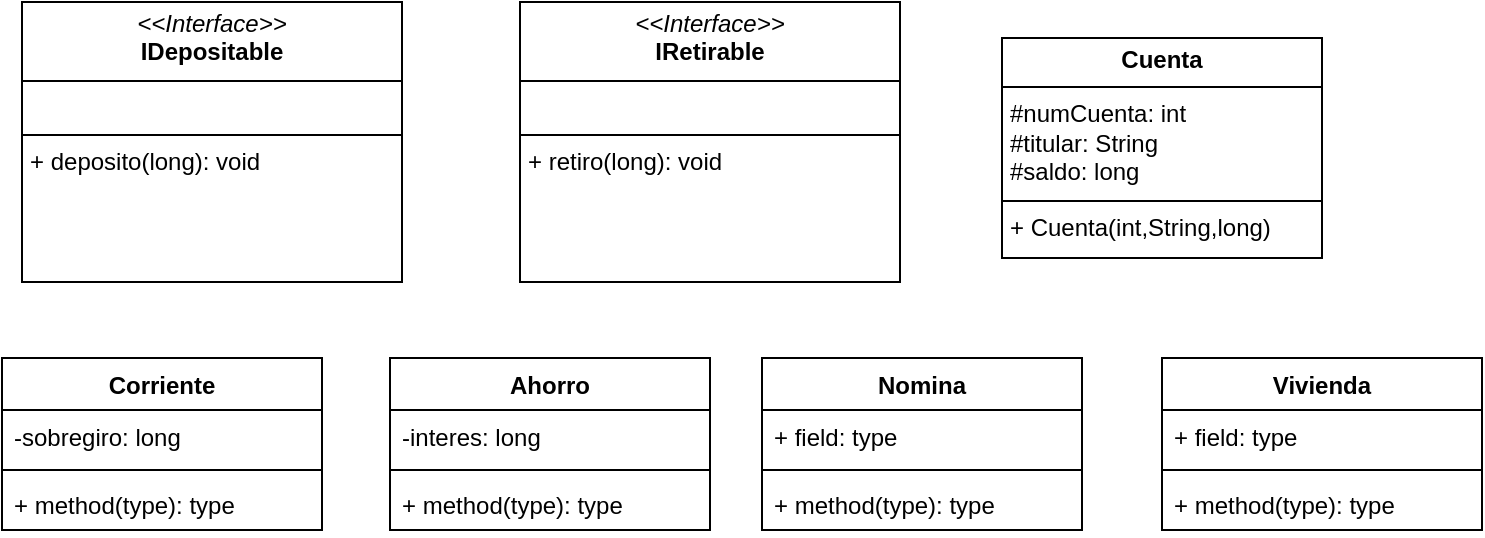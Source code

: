 <mxfile version="24.7.17">
  <diagram id="C5RBs43oDa-KdzZeNtuy" name="Page-1">
    <mxGraphModel dx="1434" dy="772" grid="1" gridSize="10" guides="1" tooltips="1" connect="1" arrows="1" fold="1" page="1" pageScale="1" pageWidth="827" pageHeight="1169" math="0" shadow="0">
      <root>
        <mxCell id="WIyWlLk6GJQsqaUBKTNV-0" />
        <mxCell id="WIyWlLk6GJQsqaUBKTNV-1" parent="WIyWlLk6GJQsqaUBKTNV-0" />
        <mxCell id="c-zzqW3uCVK1mo6ve126-0" value="Corriente" style="swimlane;fontStyle=1;align=center;verticalAlign=top;childLayout=stackLayout;horizontal=1;startSize=26;horizontalStack=0;resizeParent=1;resizeParentMax=0;resizeLast=0;collapsible=1;marginBottom=0;whiteSpace=wrap;html=1;" vertex="1" parent="WIyWlLk6GJQsqaUBKTNV-1">
          <mxGeometry x="60" y="280" width="160" height="86" as="geometry" />
        </mxCell>
        <mxCell id="c-zzqW3uCVK1mo6ve126-1" value="-sobregiro: long" style="text;strokeColor=none;fillColor=none;align=left;verticalAlign=top;spacingLeft=4;spacingRight=4;overflow=hidden;rotatable=0;points=[[0,0.5],[1,0.5]];portConstraint=eastwest;whiteSpace=wrap;html=1;" vertex="1" parent="c-zzqW3uCVK1mo6ve126-0">
          <mxGeometry y="26" width="160" height="26" as="geometry" />
        </mxCell>
        <mxCell id="c-zzqW3uCVK1mo6ve126-2" value="" style="line;strokeWidth=1;fillColor=none;align=left;verticalAlign=middle;spacingTop=-1;spacingLeft=3;spacingRight=3;rotatable=0;labelPosition=right;points=[];portConstraint=eastwest;strokeColor=inherit;" vertex="1" parent="c-zzqW3uCVK1mo6ve126-0">
          <mxGeometry y="52" width="160" height="8" as="geometry" />
        </mxCell>
        <mxCell id="c-zzqW3uCVK1mo6ve126-3" value="+ method(type): type" style="text;strokeColor=none;fillColor=none;align=left;verticalAlign=top;spacingLeft=4;spacingRight=4;overflow=hidden;rotatable=0;points=[[0,0.5],[1,0.5]];portConstraint=eastwest;whiteSpace=wrap;html=1;" vertex="1" parent="c-zzqW3uCVK1mo6ve126-0">
          <mxGeometry y="60" width="160" height="26" as="geometry" />
        </mxCell>
        <mxCell id="c-zzqW3uCVK1mo6ve126-4" value="Ahorro" style="swimlane;fontStyle=1;align=center;verticalAlign=top;childLayout=stackLayout;horizontal=1;startSize=26;horizontalStack=0;resizeParent=1;resizeParentMax=0;resizeLast=0;collapsible=1;marginBottom=0;whiteSpace=wrap;html=1;" vertex="1" parent="WIyWlLk6GJQsqaUBKTNV-1">
          <mxGeometry x="254" y="280" width="160" height="86" as="geometry" />
        </mxCell>
        <mxCell id="c-zzqW3uCVK1mo6ve126-5" value="-interes: long" style="text;strokeColor=none;fillColor=none;align=left;verticalAlign=top;spacingLeft=4;spacingRight=4;overflow=hidden;rotatable=0;points=[[0,0.5],[1,0.5]];portConstraint=eastwest;whiteSpace=wrap;html=1;" vertex="1" parent="c-zzqW3uCVK1mo6ve126-4">
          <mxGeometry y="26" width="160" height="26" as="geometry" />
        </mxCell>
        <mxCell id="c-zzqW3uCVK1mo6ve126-6" value="" style="line;strokeWidth=1;fillColor=none;align=left;verticalAlign=middle;spacingTop=-1;spacingLeft=3;spacingRight=3;rotatable=0;labelPosition=right;points=[];portConstraint=eastwest;strokeColor=inherit;" vertex="1" parent="c-zzqW3uCVK1mo6ve126-4">
          <mxGeometry y="52" width="160" height="8" as="geometry" />
        </mxCell>
        <mxCell id="c-zzqW3uCVK1mo6ve126-7" value="+ method(type): type" style="text;strokeColor=none;fillColor=none;align=left;verticalAlign=top;spacingLeft=4;spacingRight=4;overflow=hidden;rotatable=0;points=[[0,0.5],[1,0.5]];portConstraint=eastwest;whiteSpace=wrap;html=1;" vertex="1" parent="c-zzqW3uCVK1mo6ve126-4">
          <mxGeometry y="60" width="160" height="26" as="geometry" />
        </mxCell>
        <mxCell id="c-zzqW3uCVK1mo6ve126-8" value="Nomina" style="swimlane;fontStyle=1;align=center;verticalAlign=top;childLayout=stackLayout;horizontal=1;startSize=26;horizontalStack=0;resizeParent=1;resizeParentMax=0;resizeLast=0;collapsible=1;marginBottom=0;whiteSpace=wrap;html=1;" vertex="1" parent="WIyWlLk6GJQsqaUBKTNV-1">
          <mxGeometry x="440" y="280" width="160" height="86" as="geometry" />
        </mxCell>
        <mxCell id="c-zzqW3uCVK1mo6ve126-9" value="+ field: type" style="text;strokeColor=none;fillColor=none;align=left;verticalAlign=top;spacingLeft=4;spacingRight=4;overflow=hidden;rotatable=0;points=[[0,0.5],[1,0.5]];portConstraint=eastwest;whiteSpace=wrap;html=1;" vertex="1" parent="c-zzqW3uCVK1mo6ve126-8">
          <mxGeometry y="26" width="160" height="26" as="geometry" />
        </mxCell>
        <mxCell id="c-zzqW3uCVK1mo6ve126-10" value="" style="line;strokeWidth=1;fillColor=none;align=left;verticalAlign=middle;spacingTop=-1;spacingLeft=3;spacingRight=3;rotatable=0;labelPosition=right;points=[];portConstraint=eastwest;strokeColor=inherit;" vertex="1" parent="c-zzqW3uCVK1mo6ve126-8">
          <mxGeometry y="52" width="160" height="8" as="geometry" />
        </mxCell>
        <mxCell id="c-zzqW3uCVK1mo6ve126-11" value="+ method(type): type" style="text;strokeColor=none;fillColor=none;align=left;verticalAlign=top;spacingLeft=4;spacingRight=4;overflow=hidden;rotatable=0;points=[[0,0.5],[1,0.5]];portConstraint=eastwest;whiteSpace=wrap;html=1;" vertex="1" parent="c-zzqW3uCVK1mo6ve126-8">
          <mxGeometry y="60" width="160" height="26" as="geometry" />
        </mxCell>
        <mxCell id="c-zzqW3uCVK1mo6ve126-12" value="Vivienda" style="swimlane;fontStyle=1;align=center;verticalAlign=top;childLayout=stackLayout;horizontal=1;startSize=26;horizontalStack=0;resizeParent=1;resizeParentMax=0;resizeLast=0;collapsible=1;marginBottom=0;whiteSpace=wrap;html=1;" vertex="1" parent="WIyWlLk6GJQsqaUBKTNV-1">
          <mxGeometry x="640" y="280" width="160" height="86" as="geometry" />
        </mxCell>
        <mxCell id="c-zzqW3uCVK1mo6ve126-13" value="+ field: type" style="text;strokeColor=none;fillColor=none;align=left;verticalAlign=top;spacingLeft=4;spacingRight=4;overflow=hidden;rotatable=0;points=[[0,0.5],[1,0.5]];portConstraint=eastwest;whiteSpace=wrap;html=1;" vertex="1" parent="c-zzqW3uCVK1mo6ve126-12">
          <mxGeometry y="26" width="160" height="26" as="geometry" />
        </mxCell>
        <mxCell id="c-zzqW3uCVK1mo6ve126-14" value="" style="line;strokeWidth=1;fillColor=none;align=left;verticalAlign=middle;spacingTop=-1;spacingLeft=3;spacingRight=3;rotatable=0;labelPosition=right;points=[];portConstraint=eastwest;strokeColor=inherit;" vertex="1" parent="c-zzqW3uCVK1mo6ve126-12">
          <mxGeometry y="52" width="160" height="8" as="geometry" />
        </mxCell>
        <mxCell id="c-zzqW3uCVK1mo6ve126-15" value="+ method(type): type" style="text;strokeColor=none;fillColor=none;align=left;verticalAlign=top;spacingLeft=4;spacingRight=4;overflow=hidden;rotatable=0;points=[[0,0.5],[1,0.5]];portConstraint=eastwest;whiteSpace=wrap;html=1;" vertex="1" parent="c-zzqW3uCVK1mo6ve126-12">
          <mxGeometry y="60" width="160" height="26" as="geometry" />
        </mxCell>
        <mxCell id="c-zzqW3uCVK1mo6ve126-24" value="&lt;p style=&quot;margin:0px;margin-top:4px;text-align:center;&quot;&gt;&lt;i&gt;&amp;lt;&amp;lt;Interface&amp;gt;&amp;gt;&lt;/i&gt;&lt;br&gt;&lt;b&gt;IRetirable&lt;/b&gt;&lt;/p&gt;&lt;hr size=&quot;1&quot; style=&quot;border-style:solid;&quot;&gt;&lt;p style=&quot;margin:0px;margin-left:4px;&quot;&gt;&lt;br&gt;&lt;/p&gt;&lt;hr size=&quot;1&quot; style=&quot;border-style:solid;&quot;&gt;&lt;p style=&quot;margin:0px;margin-left:4px;&quot;&gt;+ retiro(long): void&lt;br&gt;&lt;br&gt;&lt;/p&gt;" style="verticalAlign=top;align=left;overflow=fill;html=1;whiteSpace=wrap;" vertex="1" parent="WIyWlLk6GJQsqaUBKTNV-1">
          <mxGeometry x="319" y="102" width="190" height="140" as="geometry" />
        </mxCell>
        <mxCell id="c-zzqW3uCVK1mo6ve126-25" value="&lt;p style=&quot;margin:0px;margin-top:4px;text-align:center;&quot;&gt;&lt;i&gt;&amp;lt;&amp;lt;Interface&amp;gt;&amp;gt;&lt;/i&gt;&lt;br&gt;&lt;b&gt;IDepositable&lt;/b&gt;&lt;/p&gt;&lt;hr size=&quot;1&quot; style=&quot;border-style:solid;&quot;&gt;&lt;p style=&quot;margin:0px;margin-left:4px;&quot;&gt;&lt;br&gt;&lt;/p&gt;&lt;hr size=&quot;1&quot; style=&quot;border-style:solid;&quot;&gt;&lt;p style=&quot;margin:0px;margin-left:4px;&quot;&gt;+ deposito(long): void&lt;br&gt;&lt;br&gt;&lt;/p&gt;" style="verticalAlign=top;align=left;overflow=fill;html=1;whiteSpace=wrap;" vertex="1" parent="WIyWlLk6GJQsqaUBKTNV-1">
          <mxGeometry x="70" y="102" width="190" height="140" as="geometry" />
        </mxCell>
        <mxCell id="c-zzqW3uCVK1mo6ve126-28" value="&lt;p style=&quot;margin:0px;margin-top:4px;text-align:center;&quot;&gt;&lt;b&gt;Cuenta&lt;/b&gt;&lt;/p&gt;&lt;hr size=&quot;1&quot; style=&quot;border-style:solid;&quot;&gt;&lt;p style=&quot;margin:0px;margin-left:4px;&quot;&gt;#numCuenta: int&lt;/p&gt;&lt;p style=&quot;margin:0px;margin-left:4px;&quot;&gt;#titular: String&lt;/p&gt;&lt;p style=&quot;margin:0px;margin-left:4px;&quot;&gt;#saldo: long&lt;/p&gt;&lt;hr size=&quot;1&quot; style=&quot;border-style:solid;&quot;&gt;&lt;p style=&quot;margin:0px;margin-left:4px;&quot;&gt;+ Cuenta(int,String,long)&lt;/p&gt;" style="verticalAlign=top;align=left;overflow=fill;html=1;whiteSpace=wrap;" vertex="1" parent="WIyWlLk6GJQsqaUBKTNV-1">
          <mxGeometry x="560" y="120" width="160" height="110" as="geometry" />
        </mxCell>
      </root>
    </mxGraphModel>
  </diagram>
</mxfile>
